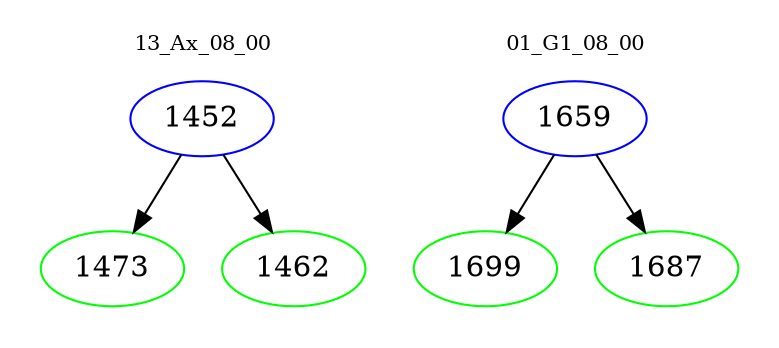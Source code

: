 digraph{
subgraph cluster_0 {
color = white
label = "13_Ax_08_00";
fontsize=10;
T0_1452 [label="1452", color="blue"]
T0_1452 -> T0_1473 [color="black"]
T0_1473 [label="1473", color="green"]
T0_1452 -> T0_1462 [color="black"]
T0_1462 [label="1462", color="green"]
}
subgraph cluster_1 {
color = white
label = "01_G1_08_00";
fontsize=10;
T1_1659 [label="1659", color="blue"]
T1_1659 -> T1_1699 [color="black"]
T1_1699 [label="1699", color="green"]
T1_1659 -> T1_1687 [color="black"]
T1_1687 [label="1687", color="green"]
}
}
